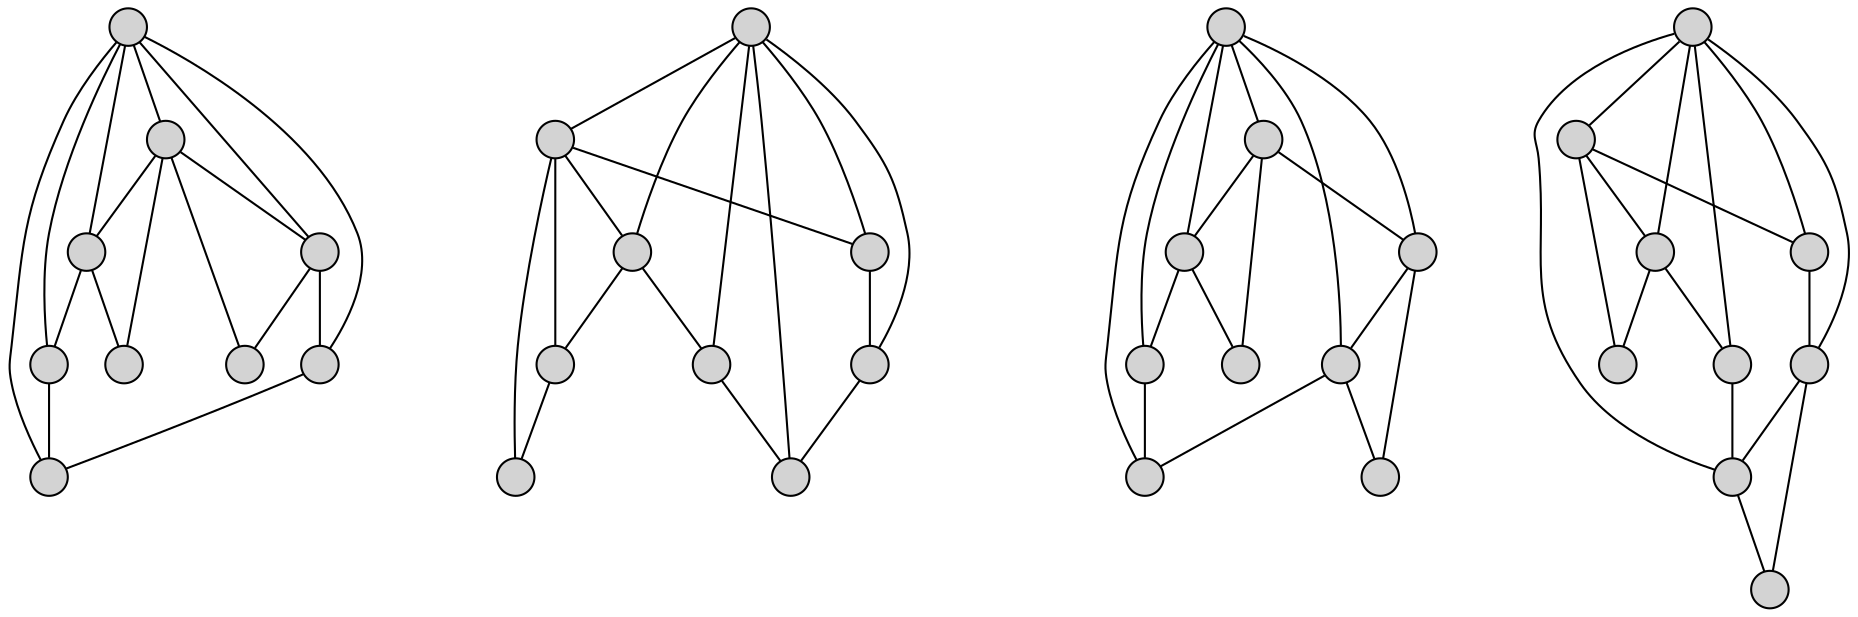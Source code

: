 graph
{
0[shape="circle",height=0.25,style="filled",label=""];
1[shape="circle",height=0.25,style="filled",label=""];
2[shape="circle",height=0.25,style="filled",label=""];
3[shape="circle",height=0.25,style="filled",label=""];
4[shape="circle",height=0.25,style="filled",label=""];
5[shape="circle",height=0.25,style="filled",label=""];
6[shape="circle",height=0.25,style="filled",label=""];
7[shape="circle",height=0.25,style="filled",label=""];
8[shape="circle",height=0.25,style="filled",label=""];

17[shape="circle",height=0.25,style="filled",label=""];
9[shape="circle",height=0.25,style="filled",label=""];
10[shape="circle",height=0.25,style="filled",label=""];
11[shape="circle",height=0.25,style="filled",label=""];
12[shape="circle",height=0.25,style="filled",label=""];
13[shape="circle",height=0.25,style="filled",label=""];
14[shape="circle",height=0.25,style="filled",label=""];
15[shape="circle",height=0.25,style="filled",label=""];
16[shape="circle",height=0.25,style="filled",label=""];

18[shape="circle",height=0.25,style="filled",label=""];
19[shape="circle",height=0.25,style="filled",label=""];
20[shape="circle",height=0.25,style="filled",label=""];
21[shape="circle",height=0.25,style="filled",label=""];
22[shape="circle",height=0.25,style="filled",label=""];
23[shape="circle",height=0.25,style="filled",label=""];
24[shape="circle",height=0.25,style="filled",label=""];
25[shape="circle",height=0.25,style="filled",label=""];
26[shape="circle",height=0.25,style="filled",label=""];

27[shape="circle",height=0.25,style="filled",label=""];
28[shape="circle",height=0.25,style="filled",label=""];
29[shape="circle",height=0.25,style="filled",label=""];
30[shape="circle",height=0.25,style="filled",label=""];
31[shape="circle",height=0.25,style="filled",label=""];
32[shape="circle",height=0.25,style="filled",label=""];
33[shape="circle",height=0.25,style="filled",label=""];
34[shape="circle",height=0.25,style="filled",label=""];
35[shape="circle",height=0.25,style="filled",label=""];

0--1;0--2;0--3;0--4;0--5;0--6;1--2;1--3;1--7;1--8;2--4;2--7;3--5;3--8;4--6;5--6;9--10;9--11;9--12;9--13;9--14;9--15;10--11;10--12;10--16;10--17;11--13;11--16;12--14;13--15;14--15;16--17;18--19;18--20;18--21;18--22;18--23;18--24;19--20;19--21;19--25;20--22;20--25;21--23;21--26;22--24;23--24;23--26;27--28;27--29;27--30;27--31;27--32;27--33;28--29;28--30;28--34;29--31;29--34;30--32;31--33;32--33;32--35;33--35;
}
